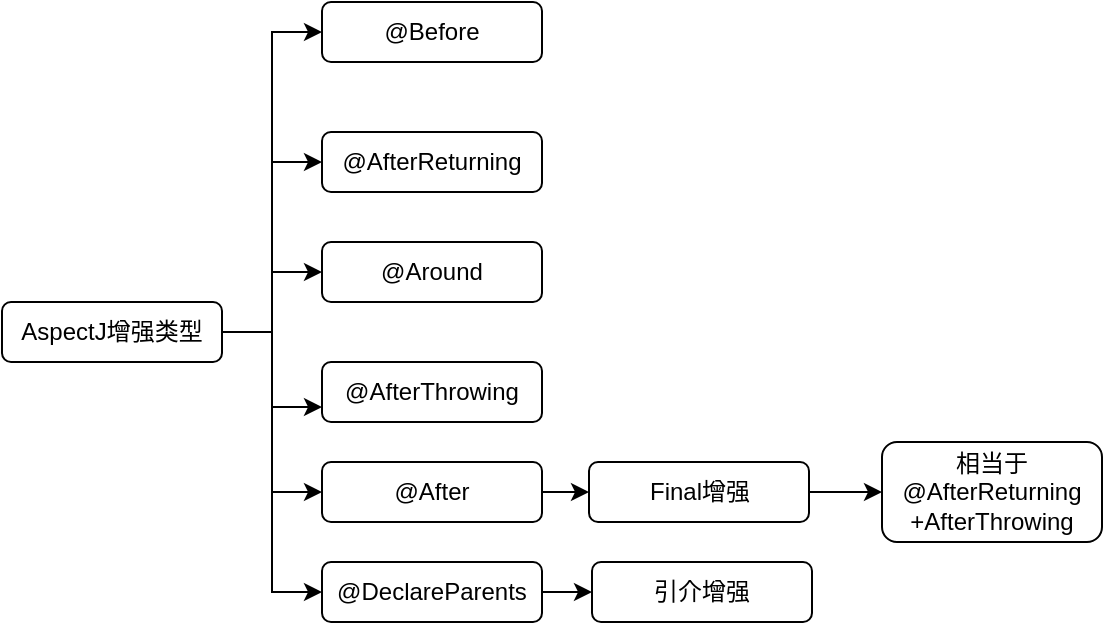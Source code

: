 <mxfile version="10.6.0" type="github"><diagram id="fDcR-gORjmlN8Ops_9_o" name="第 1 页"><mxGraphModel dx="906" dy="471" grid="1" gridSize="10" guides="1" tooltips="1" connect="1" arrows="1" fold="1" page="1" pageScale="1" pageWidth="827" pageHeight="1169" math="0" shadow="0"><root><mxCell id="0"/><mxCell id="1" parent="0"/><mxCell id="wMIjdVi21Be-GWXrLyhu-3" value="" style="edgeStyle=orthogonalEdgeStyle;rounded=0;orthogonalLoop=1;jettySize=auto;html=1;entryX=0;entryY=0.5;entryDx=0;entryDy=0;" edge="1" parent="1" source="wMIjdVi21Be-GWXrLyhu-1" target="wMIjdVi21Be-GWXrLyhu-2"><mxGeometry relative="1" as="geometry"/></mxCell><mxCell id="wMIjdVi21Be-GWXrLyhu-5" value="" style="edgeStyle=orthogonalEdgeStyle;rounded=0;orthogonalLoop=1;jettySize=auto;html=1;entryX=0;entryY=0.5;entryDx=0;entryDy=0;" edge="1" parent="1" source="wMIjdVi21Be-GWXrLyhu-1" target="wMIjdVi21Be-GWXrLyhu-4"><mxGeometry relative="1" as="geometry"/></mxCell><mxCell id="wMIjdVi21Be-GWXrLyhu-7" value="" style="edgeStyle=orthogonalEdgeStyle;rounded=0;orthogonalLoop=1;jettySize=auto;html=1;entryX=0;entryY=0.5;entryDx=0;entryDy=0;" edge="1" parent="1" source="wMIjdVi21Be-GWXrLyhu-1" target="wMIjdVi21Be-GWXrLyhu-6"><mxGeometry relative="1" as="geometry"/></mxCell><mxCell id="wMIjdVi21Be-GWXrLyhu-9" value="" style="edgeStyle=orthogonalEdgeStyle;rounded=0;orthogonalLoop=1;jettySize=auto;html=1;entryX=0;entryY=0.75;entryDx=0;entryDy=0;" edge="1" parent="1" source="wMIjdVi21Be-GWXrLyhu-1" target="wMIjdVi21Be-GWXrLyhu-8"><mxGeometry relative="1" as="geometry"/></mxCell><mxCell id="wMIjdVi21Be-GWXrLyhu-11" value="" style="edgeStyle=orthogonalEdgeStyle;rounded=0;orthogonalLoop=1;jettySize=auto;html=1;entryX=0;entryY=0.5;entryDx=0;entryDy=0;" edge="1" parent="1" source="wMIjdVi21Be-GWXrLyhu-1" target="wMIjdVi21Be-GWXrLyhu-10"><mxGeometry relative="1" as="geometry"/></mxCell><mxCell id="wMIjdVi21Be-GWXrLyhu-13" value="" style="edgeStyle=orthogonalEdgeStyle;rounded=0;orthogonalLoop=1;jettySize=auto;html=1;entryX=0;entryY=0.5;entryDx=0;entryDy=0;" edge="1" parent="1" source="wMIjdVi21Be-GWXrLyhu-1" target="wMIjdVi21Be-GWXrLyhu-12"><mxGeometry relative="1" as="geometry"/></mxCell><mxCell id="wMIjdVi21Be-GWXrLyhu-1" value="AspectJ增强类型" style="rounded=1;whiteSpace=wrap;html=1;" vertex="1" parent="1"><mxGeometry x="10" y="170" width="110" height="30" as="geometry"/></mxCell><mxCell id="wMIjdVi21Be-GWXrLyhu-21" value="" style="edgeStyle=orthogonalEdgeStyle;rounded=0;orthogonalLoop=1;jettySize=auto;html=1;" edge="1" parent="1" source="wMIjdVi21Be-GWXrLyhu-12" target="wMIjdVi21Be-GWXrLyhu-20"><mxGeometry relative="1" as="geometry"/></mxCell><mxCell id="wMIjdVi21Be-GWXrLyhu-12" value="@DeclareParents" style="rounded=1;whiteSpace=wrap;html=1;" vertex="1" parent="1"><mxGeometry x="170" y="300" width="110" height="30" as="geometry"/></mxCell><mxCell id="wMIjdVi21Be-GWXrLyhu-20" value="引介增强" style="rounded=1;whiteSpace=wrap;html=1;" vertex="1" parent="1"><mxGeometry x="305" y="300" width="110" height="30" as="geometry"/></mxCell><mxCell id="wMIjdVi21Be-GWXrLyhu-17" value="" style="edgeStyle=orthogonalEdgeStyle;rounded=0;orthogonalLoop=1;jettySize=auto;html=1;" edge="1" parent="1" source="wMIjdVi21Be-GWXrLyhu-10" target="wMIjdVi21Be-GWXrLyhu-16"><mxGeometry relative="1" as="geometry"/></mxCell><mxCell id="wMIjdVi21Be-GWXrLyhu-10" value="@After" style="rounded=1;whiteSpace=wrap;html=1;" vertex="1" parent="1"><mxGeometry x="170" y="250" width="110" height="30" as="geometry"/></mxCell><mxCell id="wMIjdVi21Be-GWXrLyhu-19" value="" style="edgeStyle=orthogonalEdgeStyle;rounded=0;orthogonalLoop=1;jettySize=auto;html=1;" edge="1" parent="1" source="wMIjdVi21Be-GWXrLyhu-16" target="wMIjdVi21Be-GWXrLyhu-18"><mxGeometry relative="1" as="geometry"/></mxCell><mxCell id="wMIjdVi21Be-GWXrLyhu-16" value="Final增强" style="rounded=1;whiteSpace=wrap;html=1;" vertex="1" parent="1"><mxGeometry x="303.5" y="250" width="110" height="30" as="geometry"/></mxCell><mxCell id="wMIjdVi21Be-GWXrLyhu-18" value="相当于@AfterReturning&lt;br&gt;+AfterThrowing" style="rounded=1;whiteSpace=wrap;html=1;" vertex="1" parent="1"><mxGeometry x="450" y="240" width="110" height="50" as="geometry"/></mxCell><mxCell id="wMIjdVi21Be-GWXrLyhu-8" value="@AfterThrowing" style="rounded=1;whiteSpace=wrap;html=1;" vertex="1" parent="1"><mxGeometry x="170" y="200" width="110" height="30" as="geometry"/></mxCell><mxCell id="wMIjdVi21Be-GWXrLyhu-6" value="@Around" style="rounded=1;whiteSpace=wrap;html=1;" vertex="1" parent="1"><mxGeometry x="170" y="140" width="110" height="30" as="geometry"/></mxCell><mxCell id="wMIjdVi21Be-GWXrLyhu-4" value="@AfterReturning" style="rounded=1;whiteSpace=wrap;html=1;" vertex="1" parent="1"><mxGeometry x="170" y="85" width="110" height="30" as="geometry"/></mxCell><mxCell id="wMIjdVi21Be-GWXrLyhu-2" value="@Before" style="rounded=1;whiteSpace=wrap;html=1;" vertex="1" parent="1"><mxGeometry x="170" y="20" width="110" height="30" as="geometry"/></mxCell></root></mxGraphModel></diagram></mxfile>